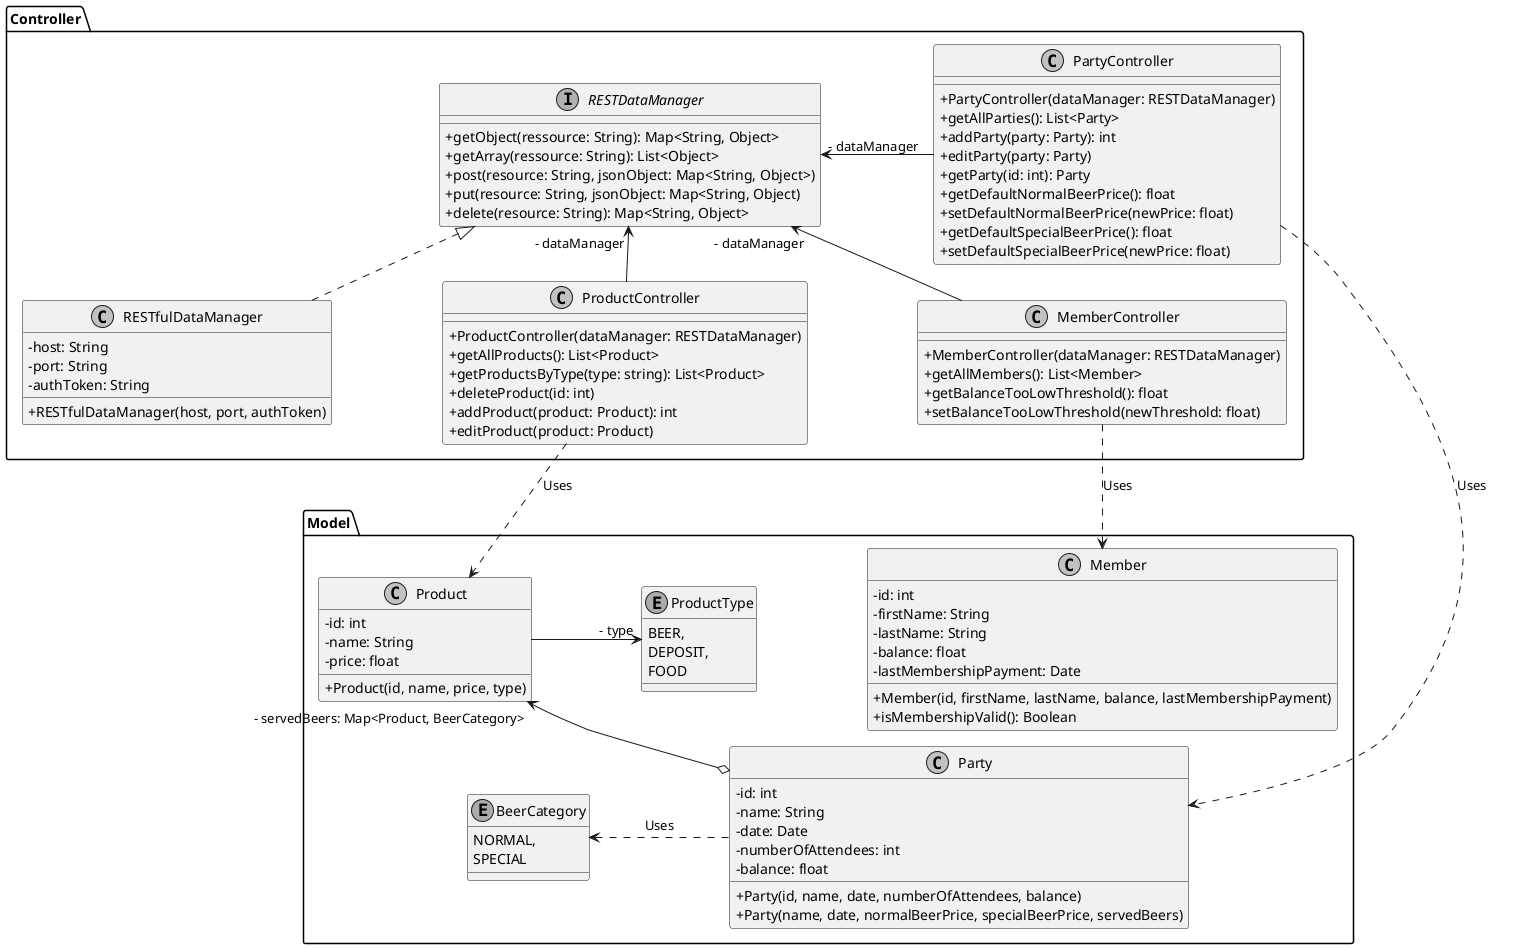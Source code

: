 @startuml
skinparam monochrome true
skinparam classAttributeIconSize 0
skinparam nodesep 110
skinparam ranksep 10

package Model {
	class Party {
		- id: int
		- name: String
		- date: Date
		- numberOfAttendees: int
		- balance: float
		+ Party(id, name, date, numberOfAttendees, balance)
		+ Party(name, date, normalBeerPrice, specialBeerPrice, servedBeers)
	}

	class Product {
		- id: int
		- name: String
		- price: float
		+ Product(id, name, price, type)
	}

	enum ProductType {
		BEER,
		DEPOSIT,
		FOOD
	}

	ProductType "- type" <- Product

	enum BeerCategory {
		NORMAL,
		SPECIAL
	}

	Product "- servedBeers: Map<Product, BeerCategory>" <--o Party

	BeerCategory <. Party: Uses
	
	class Member {
		- id: int
		- firstName: String
		- lastName: String
		- balance: float
		- lastMembershipPayment: Date
		+ Member(id, firstName, lastName, balance, lastMembershipPayment)
		+ isMembershipValid(): Boolean
	}
}

package Controller {
	interface RESTDataManager {
		+ getObject(ressource: String): Map<String, Object>
		+ getArray(ressource: String): List<Object>
		+ post(resource: String, jsonObject: Map<String, Object>)
		+ put(resource: String, jsonObject: Map<String, Object)
		+ delete(resource: String): Map<String, Object>
	}

	class RESTfulDataManager {
		- host: String
		- port: String
		- authToken: String
		+ RESTfulDataManager(host, port, authToken)
	}

	RESTDataManager <|.. RESTfulDataManager
		

	class PartyController {
		+ PartyController(dataManager: RESTDataManager)
		+ getAllParties(): List<Party>
		+ addParty(party: Party): int
		+ editParty(party: Party)
		+ getParty(id: int): Party
		+ getDefaultNormalBeerPrice(): float
		+ setDefaultNormalBeerPrice(newPrice: float)
		+ getDefaultSpecialBeerPrice(): float
		+ setDefaultSpecialBeerPrice(newPrice: float)
	}

	RESTDataManager "- dataManager" <- PartyController

	class ProductController {
		+ ProductController(dataManager: RESTDataManager)
		+ getAllProducts(): List<Product>
		+ getProductsByType(type: string): List<Product>
		+ deleteProduct(id: int)
		+ addProduct(product: Product): int
		+ editProduct(product: Product)
	}

	RESTDataManager "- dataManager" <-- ProductController

	class MemberController {
		+ MemberController(dataManager: RESTDataManager)
		+ getAllMembers(): List<Member>
		+ getBalanceTooLowThreshold(): float
		+ setBalanceTooLowThreshold(newThreshold: float)
	}
	
	RESTDataManager "- dataManager" <-- MemberController
}

PartyController ..> Party: Uses
ProductController ..> Product: Uses
MemberController ..> Member: Uses

@enduml
